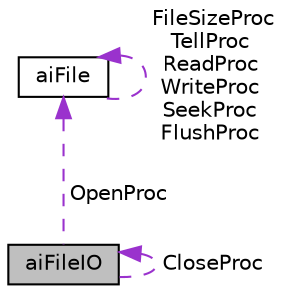 digraph "aiFileIO"
{
  edge [fontname="Helvetica",fontsize="10",labelfontname="Helvetica",labelfontsize="10"];
  node [fontname="Helvetica",fontsize="10",shape=record];
  Node1 [label="aiFileIO",height=0.2,width=0.4,color="black", fillcolor="grey75", style="filled" fontcolor="black"];
  Node1 -> Node1 [dir="back",color="darkorchid3",fontsize="10",style="dashed",label=" CloseProc" ,fontname="Helvetica"];
  Node2 -> Node1 [dir="back",color="darkorchid3",fontsize="10",style="dashed",label=" OpenProc" ,fontname="Helvetica"];
  Node2 [label="aiFile",height=0.2,width=0.4,color="black", fillcolor="white", style="filled",URL="$structai_file.html",tooltip="C-API: File callbacks. "];
  Node2 -> Node2 [dir="back",color="darkorchid3",fontsize="10",style="dashed",label=" FileSizeProc\nTellProc\nReadProc\nWriteProc\nSeekProc\nFlushProc" ,fontname="Helvetica"];
}
